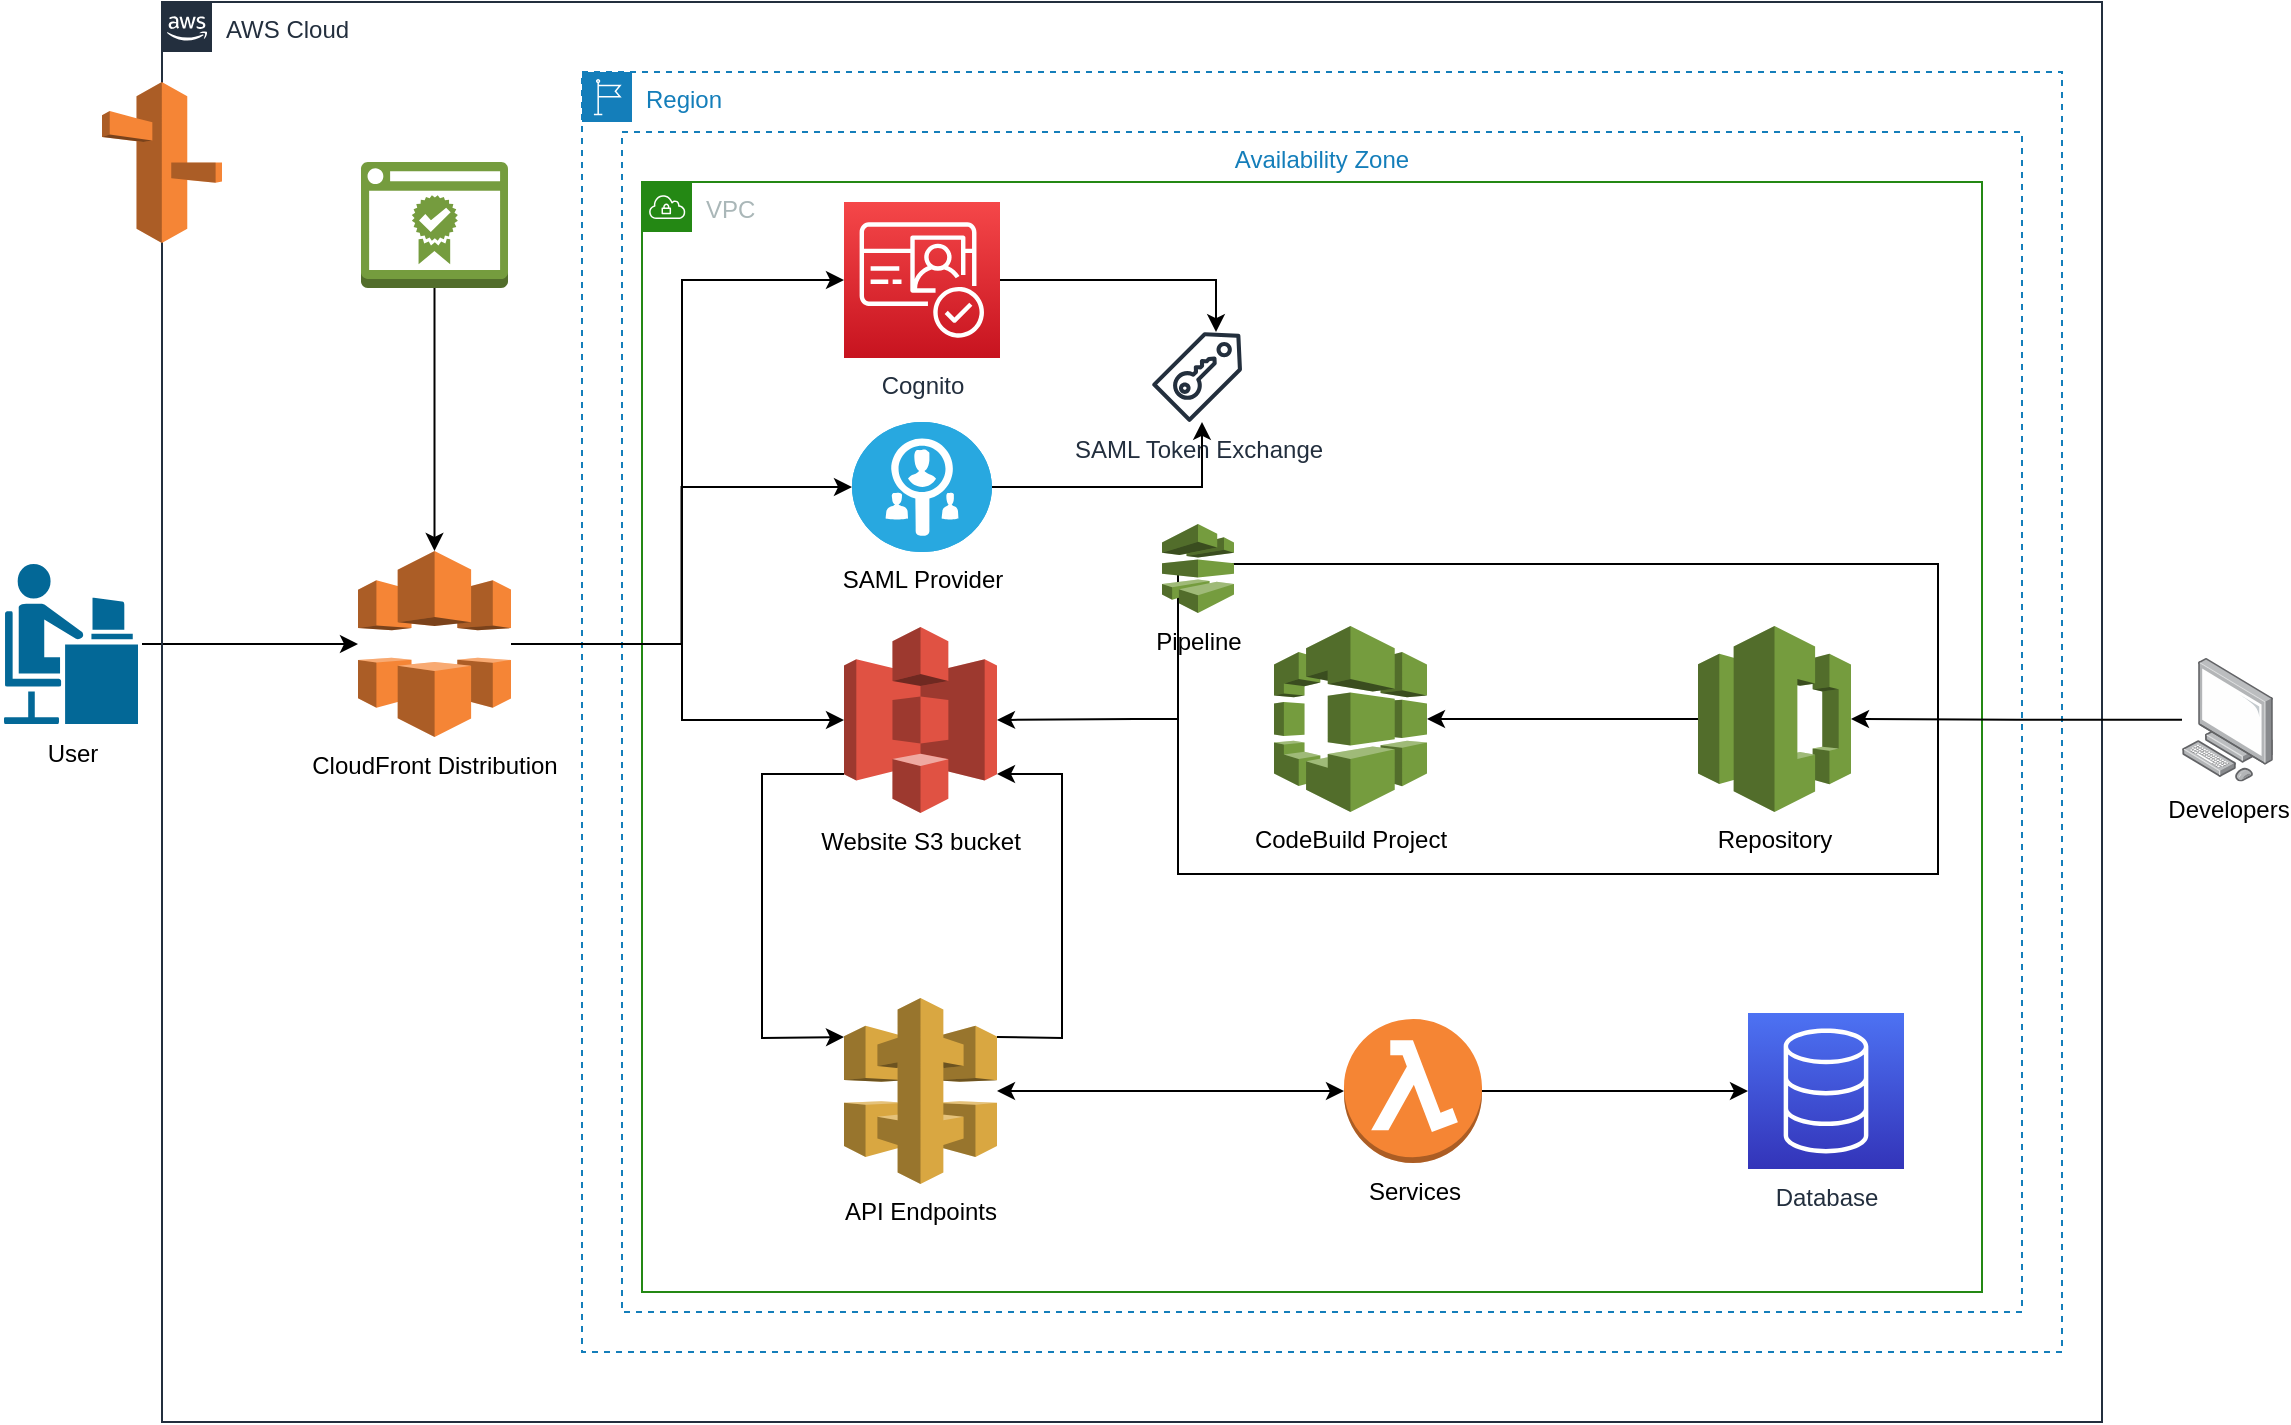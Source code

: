 <mxfile version="21.2.3" type="github">
  <diagram name="Página-1" id="fE384wR1jabPb37ffEca">
    <mxGraphModel dx="1434" dy="764" grid="1" gridSize="10" guides="1" tooltips="1" connect="1" arrows="1" fold="1" page="1" pageScale="1" pageWidth="1169" pageHeight="827" math="0" shadow="0">
      <root>
        <mxCell id="0" />
        <mxCell id="1" parent="0" />
        <mxCell id="GxW3i4fvFmKfIBVBl3X--23" style="edgeStyle=orthogonalEdgeStyle;rounded=0;orthogonalLoop=1;jettySize=auto;html=1;" parent="1" source="GxW3i4fvFmKfIBVBl3X--17" target="GxW3i4fvFmKfIBVBl3X--22" edge="1">
          <mxGeometry relative="1" as="geometry" />
        </mxCell>
        <mxCell id="GxW3i4fvFmKfIBVBl3X--17" value="User" style="shape=mxgraph.cisco.people.androgenous_person;html=1;pointerEvents=1;dashed=0;fillColor=#036897;strokeColor=#ffffff;strokeWidth=2;verticalLabelPosition=bottom;verticalAlign=top;align=center;outlineConnect=0;" parent="1" vertex="1">
          <mxGeometry x="10" y="290" width="69" height="82" as="geometry" />
        </mxCell>
        <mxCell id="GxW3i4fvFmKfIBVBl3X--18" value="AWS Cloud" style="points=[[0,0],[0.25,0],[0.5,0],[0.75,0],[1,0],[1,0.25],[1,0.5],[1,0.75],[1,1],[0.75,1],[0.5,1],[0.25,1],[0,1],[0,0.75],[0,0.5],[0,0.25]];outlineConnect=0;gradientColor=none;html=1;whiteSpace=wrap;fontSize=12;fontStyle=0;container=1;pointerEvents=0;collapsible=0;recursiveResize=0;shape=mxgraph.aws4.group;grIcon=mxgraph.aws4.group_aws_cloud_alt;strokeColor=#232F3E;fillColor=none;verticalAlign=top;align=left;spacingLeft=30;fontColor=#232F3E;dashed=0;" parent="1" vertex="1">
          <mxGeometry x="90" y="10" width="970" height="710" as="geometry" />
        </mxCell>
        <mxCell id="GxW3i4fvFmKfIBVBl3X--20" value="Region" style="points=[[0,0],[0.25,0],[0.5,0],[0.75,0],[1,0],[1,0.25],[1,0.5],[1,0.75],[1,1],[0.75,1],[0.5,1],[0.25,1],[0,1],[0,0.75],[0,0.5],[0,0.25]];outlineConnect=0;gradientColor=none;html=1;whiteSpace=wrap;fontSize=12;fontStyle=0;container=1;pointerEvents=0;collapsible=0;recursiveResize=0;shape=mxgraph.aws4.group;grIcon=mxgraph.aws4.group_region;strokeColor=#147EBA;fillColor=none;verticalAlign=top;align=left;spacingLeft=30;fontColor=#147EBA;dashed=1;" parent="GxW3i4fvFmKfIBVBl3X--18" vertex="1">
          <mxGeometry x="210" y="35" width="740" height="640" as="geometry" />
        </mxCell>
        <mxCell id="GxW3i4fvFmKfIBVBl3X--21" value="Availability Zone" style="fillColor=none;strokeColor=#147EBA;dashed=1;verticalAlign=top;fontStyle=0;fontColor=#147EBA;whiteSpace=wrap;html=1;" parent="GxW3i4fvFmKfIBVBl3X--20" vertex="1">
          <mxGeometry x="20" y="30" width="700" height="590" as="geometry" />
        </mxCell>
        <mxCell id="GxW3i4fvFmKfIBVBl3X--25" value="Website S3 bucket" style="outlineConnect=0;dashed=0;verticalLabelPosition=bottom;verticalAlign=top;align=center;html=1;shape=mxgraph.aws3.s3;fillColor=#E05243;gradientColor=none;" parent="GxW3i4fvFmKfIBVBl3X--20" vertex="1">
          <mxGeometry x="131" y="277.5" width="76.5" height="93" as="geometry" />
        </mxCell>
        <mxCell id="GxW3i4fvFmKfIBVBl3X--30" style="edgeStyle=orthogonalEdgeStyle;rounded=0;orthogonalLoop=1;jettySize=auto;html=1;startArrow=classic;startFill=1;" parent="GxW3i4fvFmKfIBVBl3X--20" source="GxW3i4fvFmKfIBVBl3X--24" target="GxW3i4fvFmKfIBVBl3X--29" edge="1">
          <mxGeometry relative="1" as="geometry" />
        </mxCell>
        <mxCell id="GxW3i4fvFmKfIBVBl3X--24" value="API Endpoints" style="outlineConnect=0;dashed=0;verticalLabelPosition=bottom;verticalAlign=top;align=center;html=1;shape=mxgraph.aws3.api_gateway;fillColor=#D9A741;gradientColor=none;" parent="GxW3i4fvFmKfIBVBl3X--20" vertex="1">
          <mxGeometry x="131" y="463" width="76.5" height="93" as="geometry" />
        </mxCell>
        <mxCell id="GxW3i4fvFmKfIBVBl3X--27" value="" style="endArrow=classic;html=1;rounded=0;exitX=0;exitY=0.79;exitDx=0;exitDy=0;exitPerimeter=0;entryX=0;entryY=0.21;entryDx=0;entryDy=0;entryPerimeter=0;" parent="GxW3i4fvFmKfIBVBl3X--20" source="GxW3i4fvFmKfIBVBl3X--25" target="GxW3i4fvFmKfIBVBl3X--24" edge="1">
          <mxGeometry width="50" height="50" relative="1" as="geometry">
            <mxPoint x="268" y="375" as="sourcePoint" />
            <mxPoint x="318" y="325" as="targetPoint" />
            <Array as="points">
              <mxPoint x="90" y="351" />
              <mxPoint x="90" y="375" />
              <mxPoint x="90" y="483" />
            </Array>
          </mxGeometry>
        </mxCell>
        <mxCell id="GxW3i4fvFmKfIBVBl3X--28" value="" style="endArrow=none;html=1;rounded=0;exitX=1;exitY=0.79;exitDx=0;exitDy=0;exitPerimeter=0;entryX=1;entryY=0.21;entryDx=0;entryDy=0;entryPerimeter=0;startArrow=classic;startFill=1;endFill=0;" parent="GxW3i4fvFmKfIBVBl3X--20" source="GxW3i4fvFmKfIBVBl3X--25" target="GxW3i4fvFmKfIBVBl3X--24" edge="1">
          <mxGeometry width="50" height="50" relative="1" as="geometry">
            <mxPoint x="178" y="315" as="sourcePoint" />
            <mxPoint x="200" y="445" as="targetPoint" />
            <Array as="points">
              <mxPoint x="240" y="351" />
              <mxPoint x="240" y="375" />
              <mxPoint x="240" y="483" />
            </Array>
          </mxGeometry>
        </mxCell>
        <mxCell id="GxW3i4fvFmKfIBVBl3X--39" style="edgeStyle=orthogonalEdgeStyle;rounded=0;orthogonalLoop=1;jettySize=auto;html=1;" parent="GxW3i4fvFmKfIBVBl3X--20" source="GxW3i4fvFmKfIBVBl3X--29" target="GxW3i4fvFmKfIBVBl3X--38" edge="1">
          <mxGeometry relative="1" as="geometry" />
        </mxCell>
        <mxCell id="GxW3i4fvFmKfIBVBl3X--29" value="Services" style="outlineConnect=0;dashed=0;verticalLabelPosition=bottom;verticalAlign=top;align=center;html=1;shape=mxgraph.aws3.lambda_function;fillColor=#F58534;gradientColor=none;" parent="GxW3i4fvFmKfIBVBl3X--20" vertex="1">
          <mxGeometry x="381" y="473.5" width="69" height="72" as="geometry" />
        </mxCell>
        <mxCell id="GxW3i4fvFmKfIBVBl3X--38" value="Database" style="sketch=0;points=[[0,0,0],[0.25,0,0],[0.5,0,0],[0.75,0,0],[1,0,0],[0,1,0],[0.25,1,0],[0.5,1,0],[0.75,1,0],[1,1,0],[0,0.25,0],[0,0.5,0],[0,0.75,0],[1,0.25,0],[1,0.5,0],[1,0.75,0]];outlineConnect=0;fontColor=#232F3E;gradientColor=#4D72F3;gradientDirection=north;fillColor=#3334B9;strokeColor=#ffffff;dashed=0;verticalLabelPosition=bottom;verticalAlign=top;align=center;html=1;fontSize=12;fontStyle=0;aspect=fixed;shape=mxgraph.aws4.resourceIcon;resIcon=mxgraph.aws4.database;" parent="GxW3i4fvFmKfIBVBl3X--20" vertex="1">
          <mxGeometry x="583" y="470.5" width="78" height="78" as="geometry" />
        </mxCell>
        <mxCell id="GxW3i4fvFmKfIBVBl3X--41" value="VPC" style="points=[[0,0],[0.25,0],[0.5,0],[0.75,0],[1,0],[1,0.25],[1,0.5],[1,0.75],[1,1],[0.75,1],[0.5,1],[0.25,1],[0,1],[0,0.75],[0,0.5],[0,0.25]];outlineConnect=0;gradientColor=none;html=1;whiteSpace=wrap;fontSize=12;fontStyle=0;container=1;pointerEvents=0;collapsible=0;recursiveResize=0;shape=mxgraph.aws4.group;grIcon=mxgraph.aws4.group_vpc;strokeColor=#248814;fillColor=none;verticalAlign=top;align=left;spacingLeft=30;fontColor=#AAB7B8;dashed=0;" parent="GxW3i4fvFmKfIBVBl3X--20" vertex="1">
          <mxGeometry x="30" y="55" width="670" height="555" as="geometry" />
        </mxCell>
        <mxCell id="JycF7Gccy_H-R-XDxZl8-10" style="edgeStyle=orthogonalEdgeStyle;rounded=0;orthogonalLoop=1;jettySize=auto;html=1;" parent="GxW3i4fvFmKfIBVBl3X--20" source="JycF7Gccy_H-R-XDxZl8-1" target="JycF7Gccy_H-R-XDxZl8-3" edge="1">
          <mxGeometry relative="1" as="geometry">
            <Array as="points">
              <mxPoint x="317" y="104" />
            </Array>
          </mxGeometry>
        </mxCell>
        <mxCell id="JycF7Gccy_H-R-XDxZl8-1" value="Cognito" style="sketch=0;points=[[0,0,0],[0.25,0,0],[0.5,0,0],[0.75,0,0],[1,0,0],[0,1,0],[0.25,1,0],[0.5,1,0],[0.75,1,0],[1,1,0],[0,0.25,0],[0,0.5,0],[0,0.75,0],[1,0.25,0],[1,0.5,0],[1,0.75,0]];outlineConnect=0;fontColor=#232F3E;gradientColor=#F54749;gradientDirection=north;fillColor=#C7131F;strokeColor=#ffffff;dashed=0;verticalLabelPosition=bottom;verticalAlign=top;align=center;html=1;fontSize=12;fontStyle=0;aspect=fixed;shape=mxgraph.aws4.resourceIcon;resIcon=mxgraph.aws4.cognito;" parent="GxW3i4fvFmKfIBVBl3X--20" vertex="1">
          <mxGeometry x="131" y="65" width="78" height="78" as="geometry" />
        </mxCell>
        <mxCell id="JycF7Gccy_H-R-XDxZl8-3" value="SAML Token Exchange" style="sketch=0;outlineConnect=0;fontColor=#232F3E;gradientColor=none;fillColor=#232F3D;strokeColor=none;dashed=0;verticalLabelPosition=bottom;verticalAlign=top;align=center;html=1;fontSize=12;fontStyle=0;aspect=fixed;pointerEvents=1;shape=mxgraph.aws4.saml_token;" parent="GxW3i4fvFmKfIBVBl3X--20" vertex="1">
          <mxGeometry x="285" y="130" width="45" height="45" as="geometry" />
        </mxCell>
        <mxCell id="JycF7Gccy_H-R-XDxZl8-6" style="edgeStyle=orthogonalEdgeStyle;rounded=0;orthogonalLoop=1;jettySize=auto;html=1;" parent="GxW3i4fvFmKfIBVBl3X--20" source="JycF7Gccy_H-R-XDxZl8-5" target="JycF7Gccy_H-R-XDxZl8-3" edge="1">
          <mxGeometry relative="1" as="geometry">
            <Array as="points">
              <mxPoint x="310" y="208" />
            </Array>
          </mxGeometry>
        </mxCell>
        <mxCell id="JycF7Gccy_H-R-XDxZl8-5" value="SAML Provider" style="fillColor=#28A8E0;verticalLabelPosition=bottom;sketch=0;html=1;strokeColor=#ffffff;verticalAlign=top;align=center;points=[[0.145,0.145,0],[0.5,0,0],[0.855,0.145,0],[1,0.5,0],[0.855,0.855,0],[0.5,1,0],[0.145,0.855,0],[0,0.5,0]];pointerEvents=1;shape=mxgraph.cisco_safe.compositeIcon;bgIcon=ellipse;resIcon=mxgraph.cisco_safe.capability.identity_authorization_alt;" parent="GxW3i4fvFmKfIBVBl3X--20" vertex="1">
          <mxGeometry x="135" y="175" width="70" height="65" as="geometry" />
        </mxCell>
        <mxCell id="DSv3ga8ul42RQiTblOTX-4" style="edgeStyle=orthogonalEdgeStyle;rounded=0;orthogonalLoop=1;jettySize=auto;html=1;exitX=0;exitY=0.5;exitDx=0;exitDy=0;exitPerimeter=0;" parent="GxW3i4fvFmKfIBVBl3X--20" source="GxW3i4fvFmKfIBVBl3X--31" target="GxW3i4fvFmKfIBVBl3X--25" edge="1">
          <mxGeometry relative="1" as="geometry" />
        </mxCell>
        <mxCell id="DSv3ga8ul42RQiTblOTX-2" value="" style="group" parent="GxW3i4fvFmKfIBVBl3X--20" vertex="1" connectable="0">
          <mxGeometry x="290" y="226" width="388" height="175" as="geometry" />
        </mxCell>
        <mxCell id="DSv3ga8ul42RQiTblOTX-1" value="" style="rounded=0;whiteSpace=wrap;html=1;" parent="DSv3ga8ul42RQiTblOTX-2" vertex="1">
          <mxGeometry x="8" y="20" width="380" height="155" as="geometry" />
        </mxCell>
        <mxCell id="GxW3i4fvFmKfIBVBl3X--31" value="CodeBuild Project" style="outlineConnect=0;dashed=0;verticalLabelPosition=bottom;verticalAlign=top;align=center;html=1;shape=mxgraph.aws3.codebuild;fillColor=#759C3E;gradientColor=none;" parent="DSv3ga8ul42RQiTblOTX-2" vertex="1">
          <mxGeometry x="56" y="51" width="76.5" height="93" as="geometry" />
        </mxCell>
        <mxCell id="YWNPY7S2GgF7NO56taii-1" style="edgeStyle=orthogonalEdgeStyle;rounded=0;orthogonalLoop=1;jettySize=auto;html=1;" edge="1" parent="DSv3ga8ul42RQiTblOTX-2" source="GxW3i4fvFmKfIBVBl3X--35" target="GxW3i4fvFmKfIBVBl3X--31">
          <mxGeometry relative="1" as="geometry" />
        </mxCell>
        <mxCell id="GxW3i4fvFmKfIBVBl3X--35" value="Repository" style="outlineConnect=0;dashed=0;verticalLabelPosition=bottom;verticalAlign=top;align=center;html=1;shape=mxgraph.aws3.codecommit;fillColor=#759C3E;gradientColor=none;" parent="DSv3ga8ul42RQiTblOTX-2" vertex="1">
          <mxGeometry x="268" y="51" width="76.5" height="93" as="geometry" />
        </mxCell>
        <mxCell id="GxW3i4fvFmKfIBVBl3X--33" value="Pipeline" style="outlineConnect=0;dashed=0;verticalLabelPosition=bottom;verticalAlign=top;align=center;html=1;shape=mxgraph.aws3.codepipeline;fillColor=#759C3E;gradientColor=none;" parent="DSv3ga8ul42RQiTblOTX-2" vertex="1">
          <mxGeometry width="36" height="44.5" as="geometry" />
        </mxCell>
        <mxCell id="GxW3i4fvFmKfIBVBl3X--26" style="edgeStyle=orthogonalEdgeStyle;rounded=0;orthogonalLoop=1;jettySize=auto;html=1;entryX=0;entryY=0.5;entryDx=0;entryDy=0;entryPerimeter=0;" parent="GxW3i4fvFmKfIBVBl3X--18" source="GxW3i4fvFmKfIBVBl3X--22" target="JycF7Gccy_H-R-XDxZl8-1" edge="1">
          <mxGeometry relative="1" as="geometry">
            <Array as="points">
              <mxPoint x="260" y="321" />
              <mxPoint x="260" y="139" />
            </Array>
          </mxGeometry>
        </mxCell>
        <mxCell id="JycF7Gccy_H-R-XDxZl8-8" style="edgeStyle=orthogonalEdgeStyle;rounded=0;orthogonalLoop=1;jettySize=auto;html=1;" parent="GxW3i4fvFmKfIBVBl3X--18" source="GxW3i4fvFmKfIBVBl3X--22" target="JycF7Gccy_H-R-XDxZl8-5" edge="1">
          <mxGeometry relative="1" as="geometry" />
        </mxCell>
        <mxCell id="JycF7Gccy_H-R-XDxZl8-9" style="edgeStyle=orthogonalEdgeStyle;rounded=0;orthogonalLoop=1;jettySize=auto;html=1;" parent="GxW3i4fvFmKfIBVBl3X--18" source="GxW3i4fvFmKfIBVBl3X--22" target="GxW3i4fvFmKfIBVBl3X--25" edge="1">
          <mxGeometry relative="1" as="geometry">
            <Array as="points">
              <mxPoint x="260" y="321" />
              <mxPoint x="260" y="359" />
            </Array>
          </mxGeometry>
        </mxCell>
        <mxCell id="GxW3i4fvFmKfIBVBl3X--22" value="CloudFront Distribution" style="outlineConnect=0;dashed=0;verticalLabelPosition=bottom;verticalAlign=top;align=center;html=1;shape=mxgraph.aws3.cloudfront;fillColor=#F58536;gradientColor=none;" parent="GxW3i4fvFmKfIBVBl3X--18" vertex="1">
          <mxGeometry x="98" y="274.5" width="76.5" height="93" as="geometry" />
        </mxCell>
        <mxCell id="GxW3i4fvFmKfIBVBl3X--45" style="edgeStyle=orthogonalEdgeStyle;rounded=0;orthogonalLoop=1;jettySize=auto;html=1;" parent="GxW3i4fvFmKfIBVBl3X--18" source="GxW3i4fvFmKfIBVBl3X--44" target="GxW3i4fvFmKfIBVBl3X--22" edge="1">
          <mxGeometry relative="1" as="geometry" />
        </mxCell>
        <mxCell id="GxW3i4fvFmKfIBVBl3X--44" value="" style="outlineConnect=0;dashed=0;verticalLabelPosition=bottom;verticalAlign=top;align=center;html=1;shape=mxgraph.aws3.certificate_manager_2;fillColor=#759C3E;gradientColor=none;" parent="GxW3i4fvFmKfIBVBl3X--18" vertex="1">
          <mxGeometry x="99.5" y="80" width="73.5" height="63" as="geometry" />
        </mxCell>
        <mxCell id="DSv3ga8ul42RQiTblOTX-3" style="edgeStyle=orthogonalEdgeStyle;rounded=0;orthogonalLoop=1;jettySize=auto;html=1;entryX=1;entryY=0.5;entryDx=0;entryDy=0;entryPerimeter=0;" parent="1" source="GxW3i4fvFmKfIBVBl3X--19" target="GxW3i4fvFmKfIBVBl3X--35" edge="1">
          <mxGeometry relative="1" as="geometry" />
        </mxCell>
        <mxCell id="GxW3i4fvFmKfIBVBl3X--19" value="Developers" style="image;points=[];aspect=fixed;html=1;align=center;shadow=0;dashed=0;image=img/lib/allied_telesis/computer_and_terminals/Personal_Computer.svg;" parent="1" vertex="1">
          <mxGeometry x="1100" y="338" width="45.6" height="61.8" as="geometry" />
        </mxCell>
        <mxCell id="GxW3i4fvFmKfIBVBl3X--40" value="" style="outlineConnect=0;dashed=0;verticalLabelPosition=bottom;verticalAlign=top;align=center;html=1;shape=mxgraph.aws3.route_53;fillColor=#F58536;gradientColor=none;" parent="1" vertex="1">
          <mxGeometry x="60" y="50" width="60" height="80.5" as="geometry" />
        </mxCell>
      </root>
    </mxGraphModel>
  </diagram>
</mxfile>
